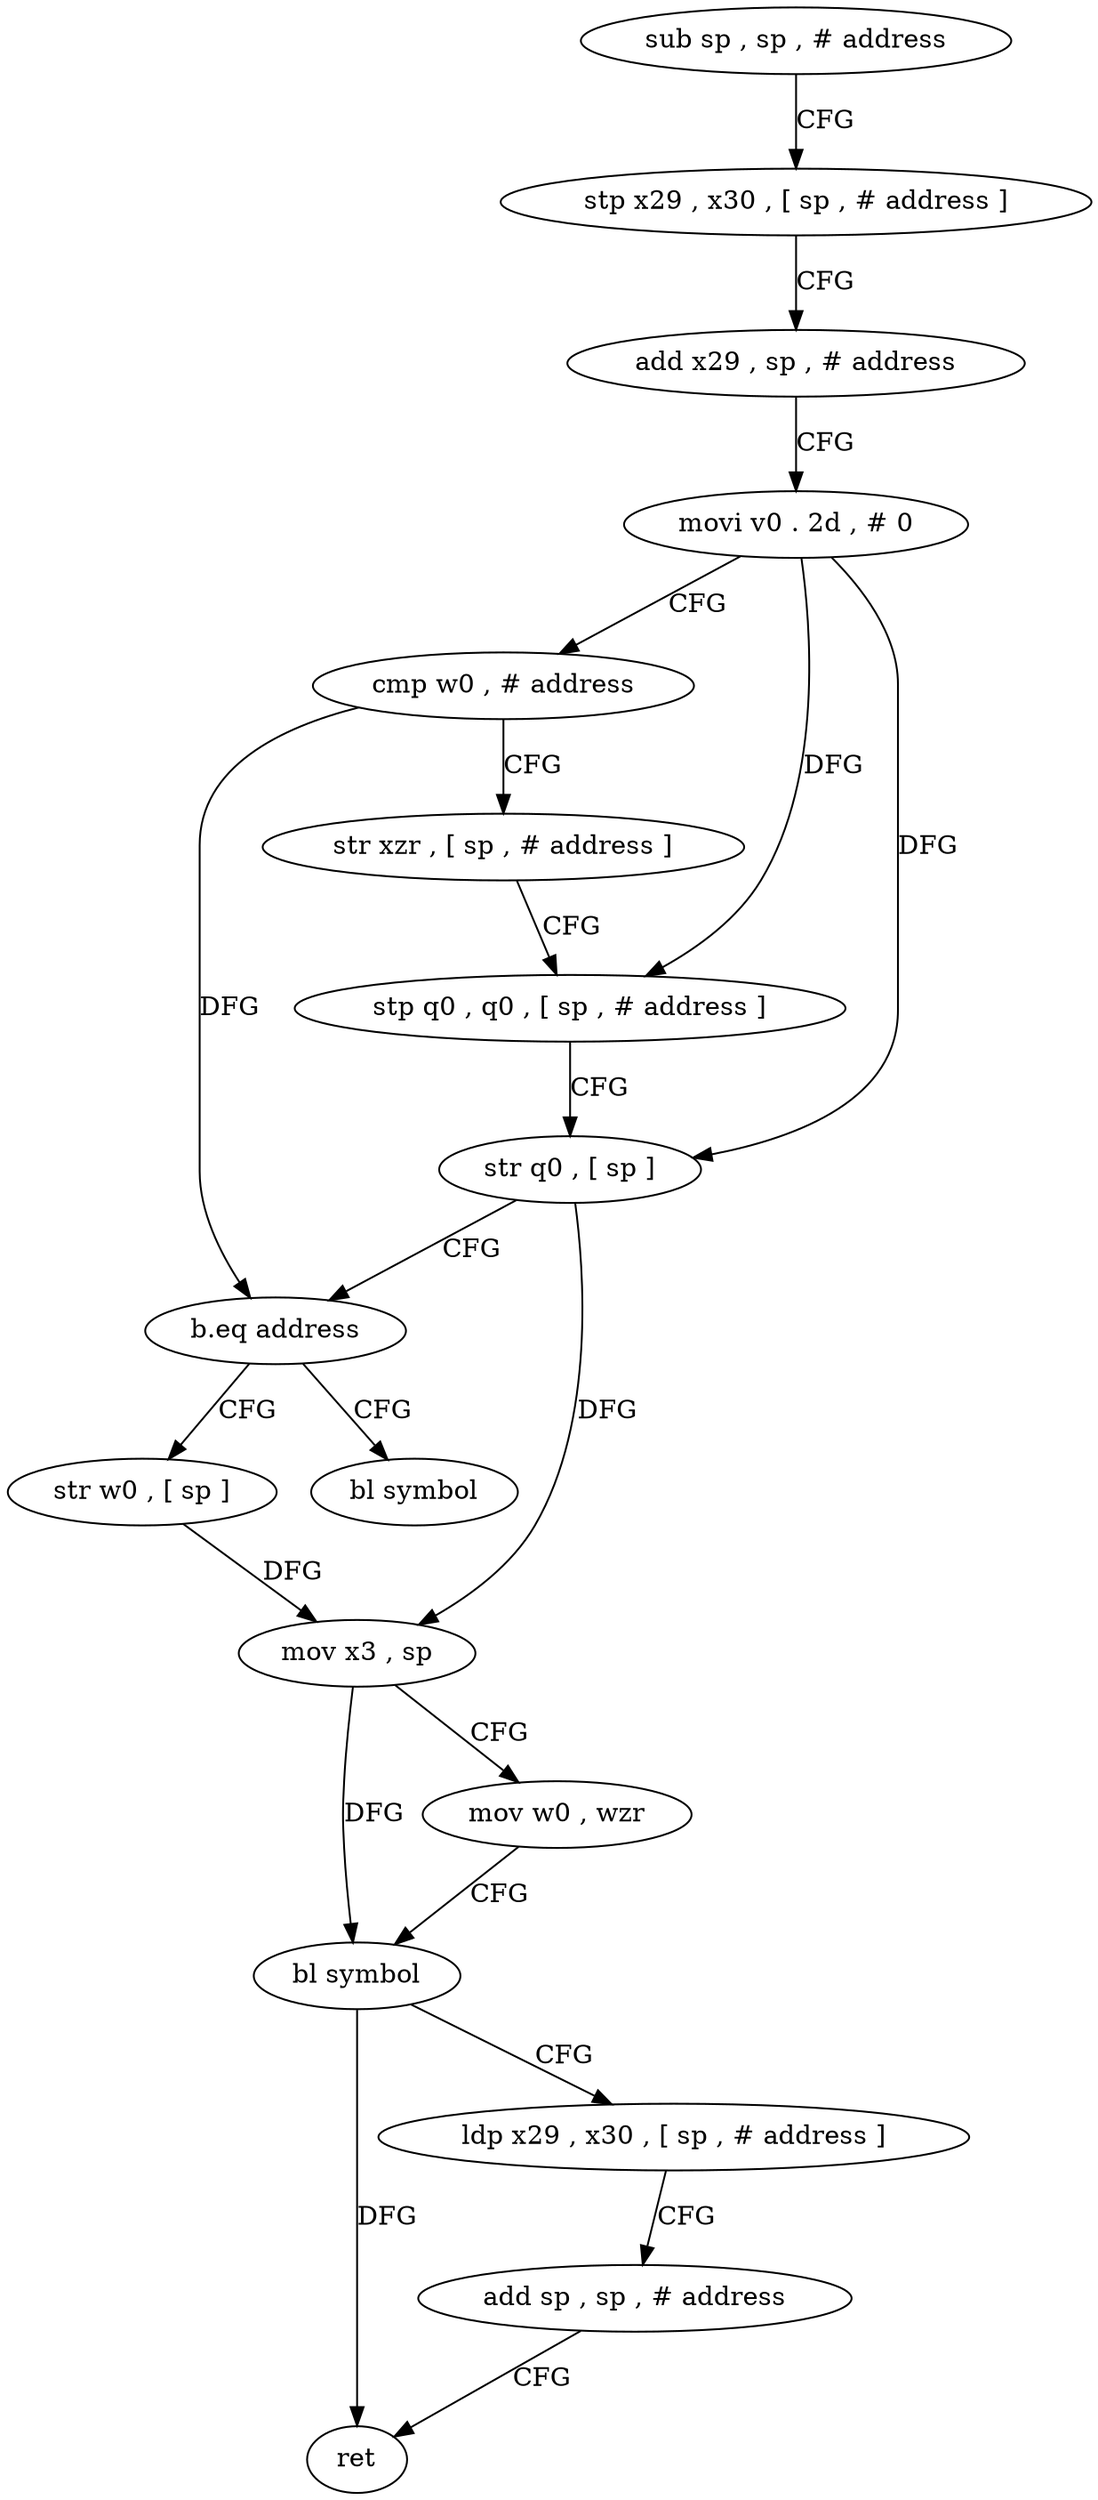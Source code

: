 digraph "func" {
"4211856" [label = "sub sp , sp , # address" ]
"4211860" [label = "stp x29 , x30 , [ sp , # address ]" ]
"4211864" [label = "add x29 , sp , # address" ]
"4211868" [label = "movi v0 . 2d , # 0" ]
"4211872" [label = "cmp w0 , # address" ]
"4211876" [label = "str xzr , [ sp , # address ]" ]
"4211880" [label = "stp q0 , q0 , [ sp , # address ]" ]
"4211884" [label = "str q0 , [ sp ]" ]
"4211888" [label = "b.eq address" ]
"4211920" [label = "bl symbol" ]
"4211892" [label = "str w0 , [ sp ]" ]
"4211896" [label = "mov x3 , sp" ]
"4211900" [label = "mov w0 , wzr" ]
"4211904" [label = "bl symbol" ]
"4211908" [label = "ldp x29 , x30 , [ sp , # address ]" ]
"4211912" [label = "add sp , sp , # address" ]
"4211916" [label = "ret" ]
"4211856" -> "4211860" [ label = "CFG" ]
"4211860" -> "4211864" [ label = "CFG" ]
"4211864" -> "4211868" [ label = "CFG" ]
"4211868" -> "4211872" [ label = "CFG" ]
"4211868" -> "4211880" [ label = "DFG" ]
"4211868" -> "4211884" [ label = "DFG" ]
"4211872" -> "4211876" [ label = "CFG" ]
"4211872" -> "4211888" [ label = "DFG" ]
"4211876" -> "4211880" [ label = "CFG" ]
"4211880" -> "4211884" [ label = "CFG" ]
"4211884" -> "4211888" [ label = "CFG" ]
"4211884" -> "4211896" [ label = "DFG" ]
"4211888" -> "4211920" [ label = "CFG" ]
"4211888" -> "4211892" [ label = "CFG" ]
"4211892" -> "4211896" [ label = "DFG" ]
"4211896" -> "4211900" [ label = "CFG" ]
"4211896" -> "4211904" [ label = "DFG" ]
"4211900" -> "4211904" [ label = "CFG" ]
"4211904" -> "4211908" [ label = "CFG" ]
"4211904" -> "4211916" [ label = "DFG" ]
"4211908" -> "4211912" [ label = "CFG" ]
"4211912" -> "4211916" [ label = "CFG" ]
}

